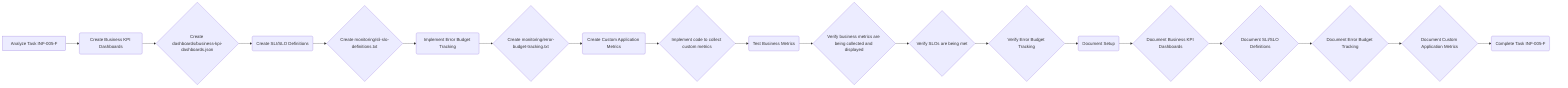 graph LR
    A[Analyze Task INF-005-F] --> B(Create Business KPI Dashboards);
    B --> C{Create dashboards/business-kpi-dashboards.json};
    C --> D(Create SLI/SLO Definitions);
    D --> E{Create monitoring/sli-slo-definitions.txt};
    E --> F(Implement Error Budget Tracking);
    F --> G{Create monitoring/error-budget-tracking.txt};
    G --> H(Create Custom Application Metrics);
    H --> I{Implement code to collect custom metrics};
    I --> J(Test Business Metrics);
    J --> K{Verify business metrics are being collected and displayed};
    K --> L{Verify SLOs are being met};
    L --> M{Verify Error Budget Tracking};
    M --> N(Document Setup);
    N --> O{Document Business KPI Dashboards};
    O --> P{Document SLI/SLO Definitions};
    P --> Q{Document Error Budget Tracking};
    Q --> R{Document Custom Application Metrics};
    R --> S(Complete Task INF-005-F);